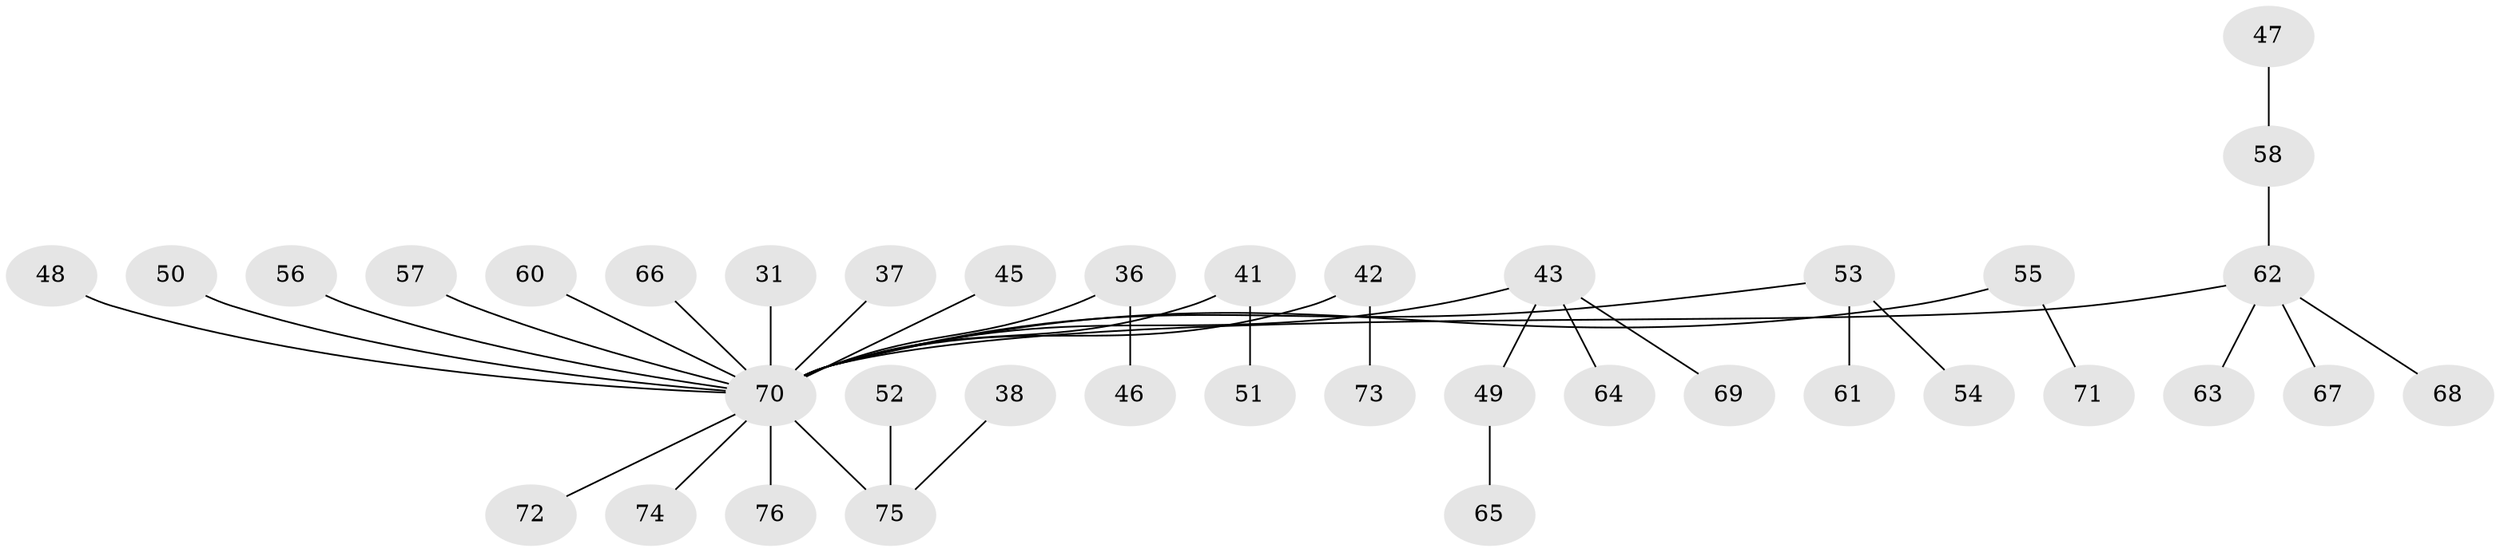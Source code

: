 // original degree distribution, {6: 0.013157894736842105, 5: 0.05263157894736842, 2: 0.23684210526315788, 3: 0.06578947368421052, 7: 0.013157894736842105, 4: 0.09210526315789473, 1: 0.5263157894736842}
// Generated by graph-tools (version 1.1) at 2025/41/03/09/25 04:41:20]
// undirected, 38 vertices, 37 edges
graph export_dot {
graph [start="1"]
  node [color=gray90,style=filled];
  31;
  36;
  37;
  38;
  41;
  42;
  43;
  45;
  46;
  47;
  48;
  49;
  50;
  51;
  52;
  53 [super="+40"];
  54;
  55;
  56;
  57;
  58 [super="+32+39"];
  60 [super="+34"];
  61;
  62 [super="+11+44"];
  63;
  64;
  65;
  66;
  67;
  68;
  69;
  70 [super="+26+33"];
  71;
  72;
  73;
  74;
  75 [super="+35+59"];
  76;
  31 -- 70;
  36 -- 46;
  36 -- 70;
  37 -- 70;
  38 -- 75;
  41 -- 51;
  41 -- 70;
  42 -- 73;
  42 -- 70;
  43 -- 49;
  43 -- 64;
  43 -- 69;
  43 -- 70;
  45 -- 70;
  47 -- 58;
  48 -- 70;
  49 -- 65;
  50 -- 70;
  52 -- 75;
  53 -- 54;
  53 -- 61;
  53 -- 70;
  55 -- 71;
  55 -- 70;
  56 -- 70;
  57 -- 70;
  58 -- 62;
  60 -- 70;
  62 -- 68;
  62 -- 63;
  62 -- 70;
  62 -- 67;
  66 -- 70;
  70 -- 72;
  70 -- 74;
  70 -- 75 [weight=2];
  70 -- 76;
}
